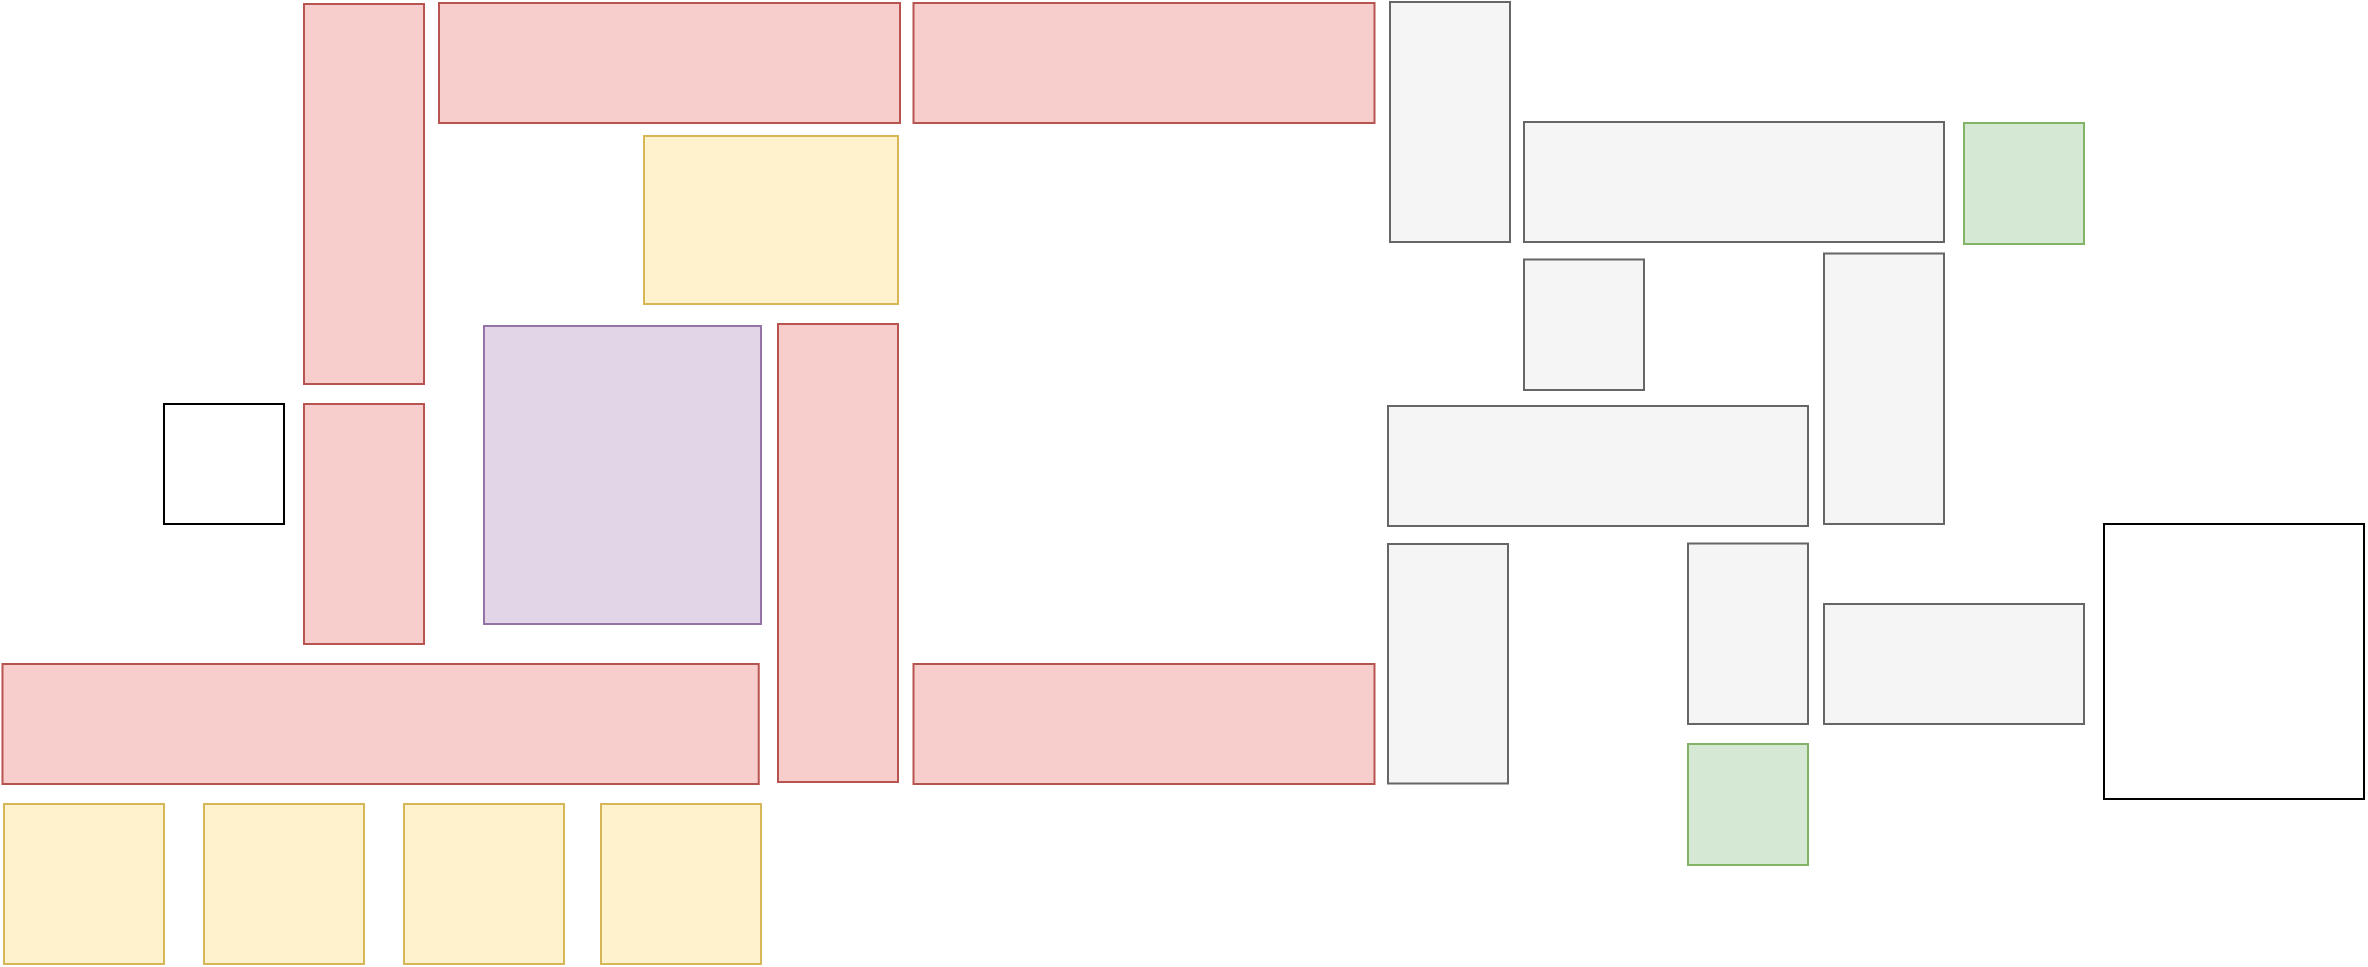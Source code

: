 <mxfile version="20.5.3" type="github">
  <diagram id="CgqiABCpOC7M-J2Pxthg" name="Страница 1">
    <mxGraphModel dx="1532" dy="617" grid="1" gridSize="10" guides="1" tooltips="1" connect="1" arrows="1" fold="1" page="1" pageScale="1" pageWidth="827" pageHeight="1169" math="0" shadow="0">
      <root>
        <mxCell id="0" />
        <mxCell id="1" parent="0" />
        <mxCell id="cvOGV6wrSn4lXoXijDoE-1" value="" style="rounded=0;whiteSpace=wrap;html=1;" vertex="1" parent="1">
          <mxGeometry x="120" y="240" width="60" height="60" as="geometry" />
        </mxCell>
        <mxCell id="cvOGV6wrSn4lXoXijDoE-2" value="" style="rounded=0;whiteSpace=wrap;html=1;fillColor=#f8cecc;strokeColor=#b85450;" vertex="1" parent="1">
          <mxGeometry x="190" y="240" width="60" height="120" as="geometry" />
        </mxCell>
        <mxCell id="cvOGV6wrSn4lXoXijDoE-3" value="" style="rounded=0;whiteSpace=wrap;html=1;fillColor=#f8cecc;strokeColor=#b85450;rotation=90;" vertex="1" parent="1">
          <mxGeometry x="198.3" y="210.94" width="60" height="378.12" as="geometry" />
        </mxCell>
        <mxCell id="cvOGV6wrSn4lXoXijDoE-4" value="" style="rounded=0;whiteSpace=wrap;html=1;fillColor=#f8cecc;strokeColor=#b85450;" vertex="1" parent="1">
          <mxGeometry x="190" y="40" width="60" height="190" as="geometry" />
        </mxCell>
        <mxCell id="cvOGV6wrSn4lXoXijDoE-5" value="" style="rounded=0;whiteSpace=wrap;html=1;fillColor=#f8cecc;strokeColor=#b85450;rotation=90;" vertex="1" parent="1">
          <mxGeometry x="342.75" y="-45.75" width="60" height="230.5" as="geometry" />
        </mxCell>
        <mxCell id="cvOGV6wrSn4lXoXijDoE-6" value="" style="rounded=0;whiteSpace=wrap;html=1;fillColor=#fff2cc;strokeColor=#d6b656;" vertex="1" parent="1">
          <mxGeometry x="40" y="440" width="80" height="80" as="geometry" />
        </mxCell>
        <mxCell id="cvOGV6wrSn4lXoXijDoE-7" value="" style="rounded=0;whiteSpace=wrap;html=1;fillColor=#fff2cc;strokeColor=#d6b656;" vertex="1" parent="1">
          <mxGeometry x="140" y="440" width="80" height="80" as="geometry" />
        </mxCell>
        <mxCell id="cvOGV6wrSn4lXoXijDoE-8" value="" style="rounded=0;whiteSpace=wrap;html=1;fillColor=#fff2cc;strokeColor=#d6b656;" vertex="1" parent="1">
          <mxGeometry x="240" y="440" width="80" height="80" as="geometry" />
        </mxCell>
        <mxCell id="cvOGV6wrSn4lXoXijDoE-9" value="" style="rounded=0;whiteSpace=wrap;html=1;fillColor=#fff2cc;strokeColor=#d6b656;" vertex="1" parent="1">
          <mxGeometry x="338.5" y="440" width="80" height="80" as="geometry" />
        </mxCell>
        <mxCell id="cvOGV6wrSn4lXoXijDoE-10" value="" style="rounded=0;whiteSpace=wrap;html=1;fillColor=#f8cecc;strokeColor=#b85450;" vertex="1" parent="1">
          <mxGeometry x="427" y="200" width="60" height="229" as="geometry" />
        </mxCell>
        <mxCell id="cvOGV6wrSn4lXoXijDoE-11" value="" style="rounded=0;whiteSpace=wrap;html=1;fillColor=#e1d5e7;strokeColor=#9673a6;" vertex="1" parent="1">
          <mxGeometry x="280" y="201" width="138.5" height="149" as="geometry" />
        </mxCell>
        <mxCell id="cvOGV6wrSn4lXoXijDoE-12" value="" style="rounded=0;whiteSpace=wrap;html=1;fillColor=#fff2cc;strokeColor=#d6b656;" vertex="1" parent="1">
          <mxGeometry x="360" y="106" width="127" height="84" as="geometry" />
        </mxCell>
        <mxCell id="cvOGV6wrSn4lXoXijDoE-13" value="" style="rounded=0;whiteSpace=wrap;html=1;fillColor=#f8cecc;strokeColor=#b85450;rotation=90;" vertex="1" parent="1">
          <mxGeometry x="580" y="-45.75" width="60" height="230.5" as="geometry" />
        </mxCell>
        <mxCell id="cvOGV6wrSn4lXoXijDoE-14" value="" style="rounded=0;whiteSpace=wrap;html=1;fillColor=#f8cecc;strokeColor=#b85450;rotation=90;" vertex="1" parent="1">
          <mxGeometry x="580" y="284.75" width="60" height="230.5" as="geometry" />
        </mxCell>
        <mxCell id="cvOGV6wrSn4lXoXijDoE-15" value="" style="rounded=0;whiteSpace=wrap;html=1;fillColor=#f5f5f5;strokeColor=#666666;fontColor=#333333;" vertex="1" parent="1">
          <mxGeometry x="733" y="39" width="60" height="120" as="geometry" />
        </mxCell>
        <mxCell id="cvOGV6wrSn4lXoXijDoE-16" value="" style="rounded=0;whiteSpace=wrap;html=1;fillColor=#f5f5f5;strokeColor=#666666;fontColor=#333333;" vertex="1" parent="1">
          <mxGeometry x="732" y="310" width="60" height="119.75" as="geometry" />
        </mxCell>
        <mxCell id="cvOGV6wrSn4lXoXijDoE-17" value="" style="rounded=0;whiteSpace=wrap;html=1;fillColor=#f5f5f5;strokeColor=#666666;fontColor=#333333;" vertex="1" parent="1">
          <mxGeometry x="732" y="241" width="210" height="60" as="geometry" />
        </mxCell>
        <mxCell id="cvOGV6wrSn4lXoXijDoE-18" value="" style="rounded=0;whiteSpace=wrap;html=1;fillColor=#f5f5f5;strokeColor=#666666;fontColor=#333333;" vertex="1" parent="1">
          <mxGeometry x="800" y="99" width="210" height="60" as="geometry" />
        </mxCell>
        <mxCell id="cvOGV6wrSn4lXoXijDoE-19" value="" style="rounded=0;whiteSpace=wrap;html=1;fillColor=#f5f5f5;strokeColor=#666666;fontColor=#333333;" vertex="1" parent="1">
          <mxGeometry x="800" y="167.75" width="60" height="65.25" as="geometry" />
        </mxCell>
        <mxCell id="cvOGV6wrSn4lXoXijDoE-20" value="" style="rounded=0;whiteSpace=wrap;html=1;fillColor=#f5f5f5;strokeColor=#666666;fontColor=#333333;" vertex="1" parent="1">
          <mxGeometry x="950" y="164.75" width="60" height="135.25" as="geometry" />
        </mxCell>
        <mxCell id="cvOGV6wrSn4lXoXijDoE-21" value="" style="rounded=0;whiteSpace=wrap;html=1;fillColor=#f5f5f5;strokeColor=#666666;fontColor=#333333;" vertex="1" parent="1">
          <mxGeometry x="882" y="309.75" width="60" height="90.25" as="geometry" />
        </mxCell>
        <mxCell id="cvOGV6wrSn4lXoXijDoE-22" value="" style="rounded=0;whiteSpace=wrap;html=1;fillColor=#f5f5f5;fontColor=#333333;strokeColor=#666666;" vertex="1" parent="1">
          <mxGeometry x="950" y="340" width="130" height="60" as="geometry" />
        </mxCell>
        <mxCell id="cvOGV6wrSn4lXoXijDoE-23" value="" style="rounded=0;whiteSpace=wrap;html=1;" vertex="1" parent="1">
          <mxGeometry x="1090" y="300" width="130" height="137.5" as="geometry" />
        </mxCell>
        <mxCell id="cvOGV6wrSn4lXoXijDoE-24" value="" style="rounded=0;whiteSpace=wrap;html=1;fillColor=#d5e8d4;strokeColor=#82b366;" vertex="1" parent="1">
          <mxGeometry x="1020" y="99.5" width="60" height="60.5" as="geometry" />
        </mxCell>
        <mxCell id="cvOGV6wrSn4lXoXijDoE-25" value="" style="rounded=0;whiteSpace=wrap;html=1;fillColor=#d5e8d4;strokeColor=#82b366;" vertex="1" parent="1">
          <mxGeometry x="882" y="410" width="60" height="60.5" as="geometry" />
        </mxCell>
      </root>
    </mxGraphModel>
  </diagram>
</mxfile>
